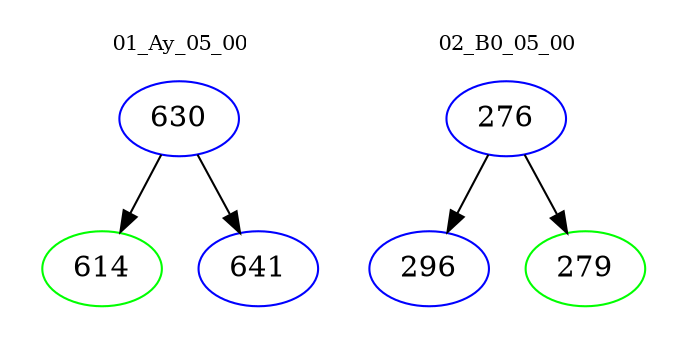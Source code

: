 digraph{
subgraph cluster_0 {
color = white
label = "01_Ay_05_00";
fontsize=10;
T0_630 [label="630", color="blue"]
T0_630 -> T0_614 [color="black"]
T0_614 [label="614", color="green"]
T0_630 -> T0_641 [color="black"]
T0_641 [label="641", color="blue"]
}
subgraph cluster_1 {
color = white
label = "02_B0_05_00";
fontsize=10;
T1_276 [label="276", color="blue"]
T1_276 -> T1_296 [color="black"]
T1_296 [label="296", color="blue"]
T1_276 -> T1_279 [color="black"]
T1_279 [label="279", color="green"]
}
}

